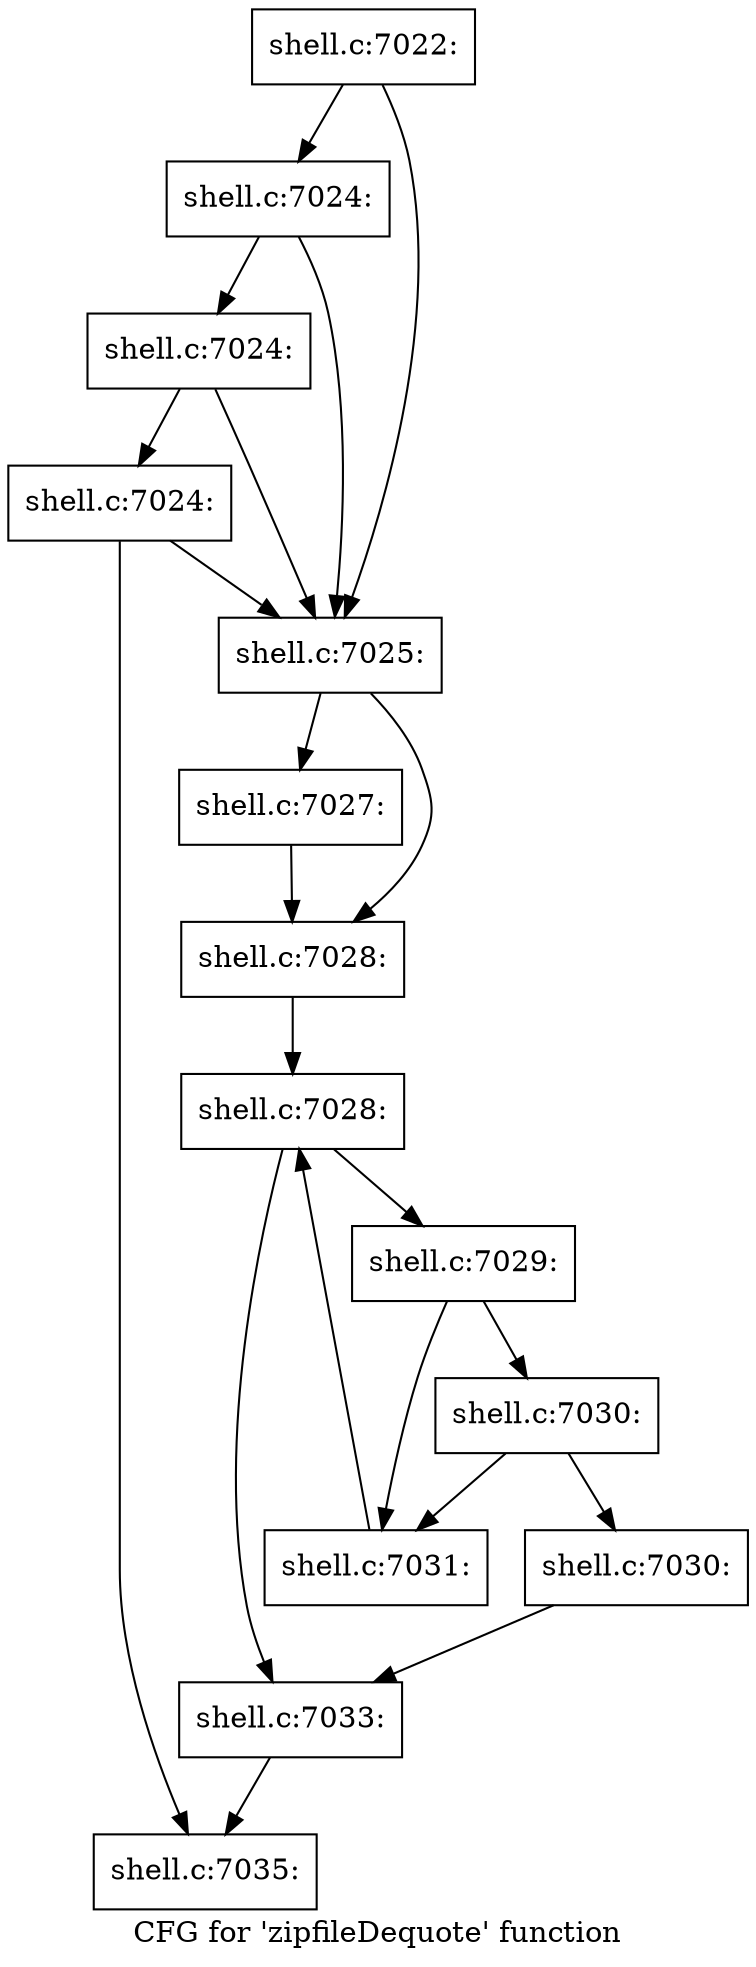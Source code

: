 digraph "CFG for 'zipfileDequote' function" {
	label="CFG for 'zipfileDequote' function";

	Node0x5602763651a0 [shape=record,label="{shell.c:7022:}"];
	Node0x5602763651a0 -> Node0x560276a9e7a0;
	Node0x5602763651a0 -> Node0x560276a9e940;
	Node0x560276a9e940 [shape=record,label="{shell.c:7024:}"];
	Node0x560276a9e940 -> Node0x560276a9e7a0;
	Node0x560276a9e940 -> Node0x560276a9e8c0;
	Node0x560276a9e8c0 [shape=record,label="{shell.c:7024:}"];
	Node0x560276a9e8c0 -> Node0x560276a9e7a0;
	Node0x560276a9e8c0 -> Node0x560276a9e840;
	Node0x560276a9e840 [shape=record,label="{shell.c:7024:}"];
	Node0x560276a9e840 -> Node0x560276a9e7a0;
	Node0x560276a9e840 -> Node0x560276a9e7f0;
	Node0x560276a9e7a0 [shape=record,label="{shell.c:7025:}"];
	Node0x560276a9e7a0 -> Node0x560276a9fc40;
	Node0x560276a9e7a0 -> Node0x560276a9fc90;
	Node0x560276a9fc40 [shape=record,label="{shell.c:7027:}"];
	Node0x560276a9fc40 -> Node0x560276a9fc90;
	Node0x560276a9fc90 [shape=record,label="{shell.c:7028:}"];
	Node0x560276a9fc90 -> Node0x560276aa01b0;
	Node0x560276aa01b0 [shape=record,label="{shell.c:7028:}"];
	Node0x560276aa01b0 -> Node0x560276aa0680;
	Node0x560276aa01b0 -> Node0x560276aa0310;
	Node0x560276aa0680 [shape=record,label="{shell.c:7029:}"];
	Node0x560276aa0680 -> Node0x560276aa10c0;
	Node0x560276aa0680 -> Node0x560276aa1070;
	Node0x560276aa10c0 [shape=record,label="{shell.c:7030:}"];
	Node0x560276aa10c0 -> Node0x560276aa1020;
	Node0x560276aa10c0 -> Node0x560276aa1070;
	Node0x560276aa1020 [shape=record,label="{shell.c:7030:}"];
	Node0x560276aa1020 -> Node0x560276aa0310;
	Node0x560276aa1070 [shape=record,label="{shell.c:7031:}"];
	Node0x560276aa1070 -> Node0x560276aa01b0;
	Node0x560276aa0310 [shape=record,label="{shell.c:7033:}"];
	Node0x560276aa0310 -> Node0x560276a9e7f0;
	Node0x560276a9e7f0 [shape=record,label="{shell.c:7035:}"];
}
